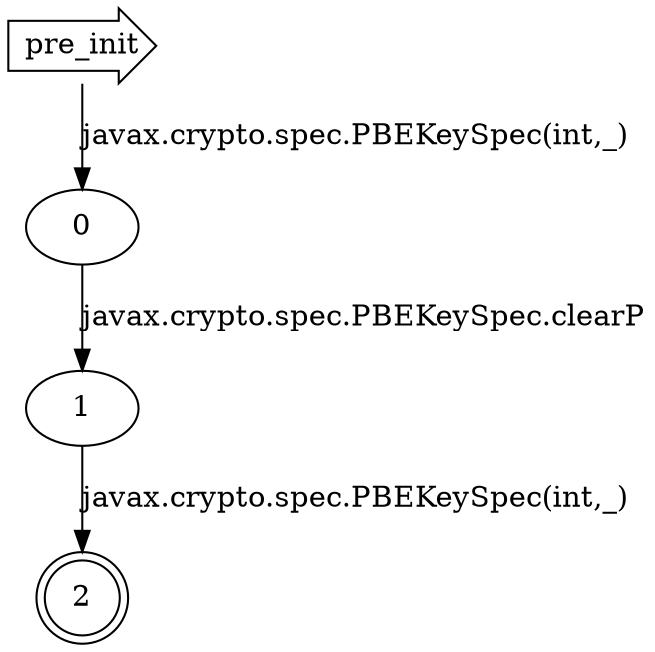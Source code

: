 digraph F { 
pre_init[shape = rarrow]
2[shape = doublecircle]
pre_init -> 0 [label="javax.crypto.spec.PBEKeySpec(int,_)"];
0 -> 1 [label="javax.crypto.spec.PBEKeySpec.clearP"];
1 -> 2 [label="javax.crypto.spec.PBEKeySpec(int,_)"];
}